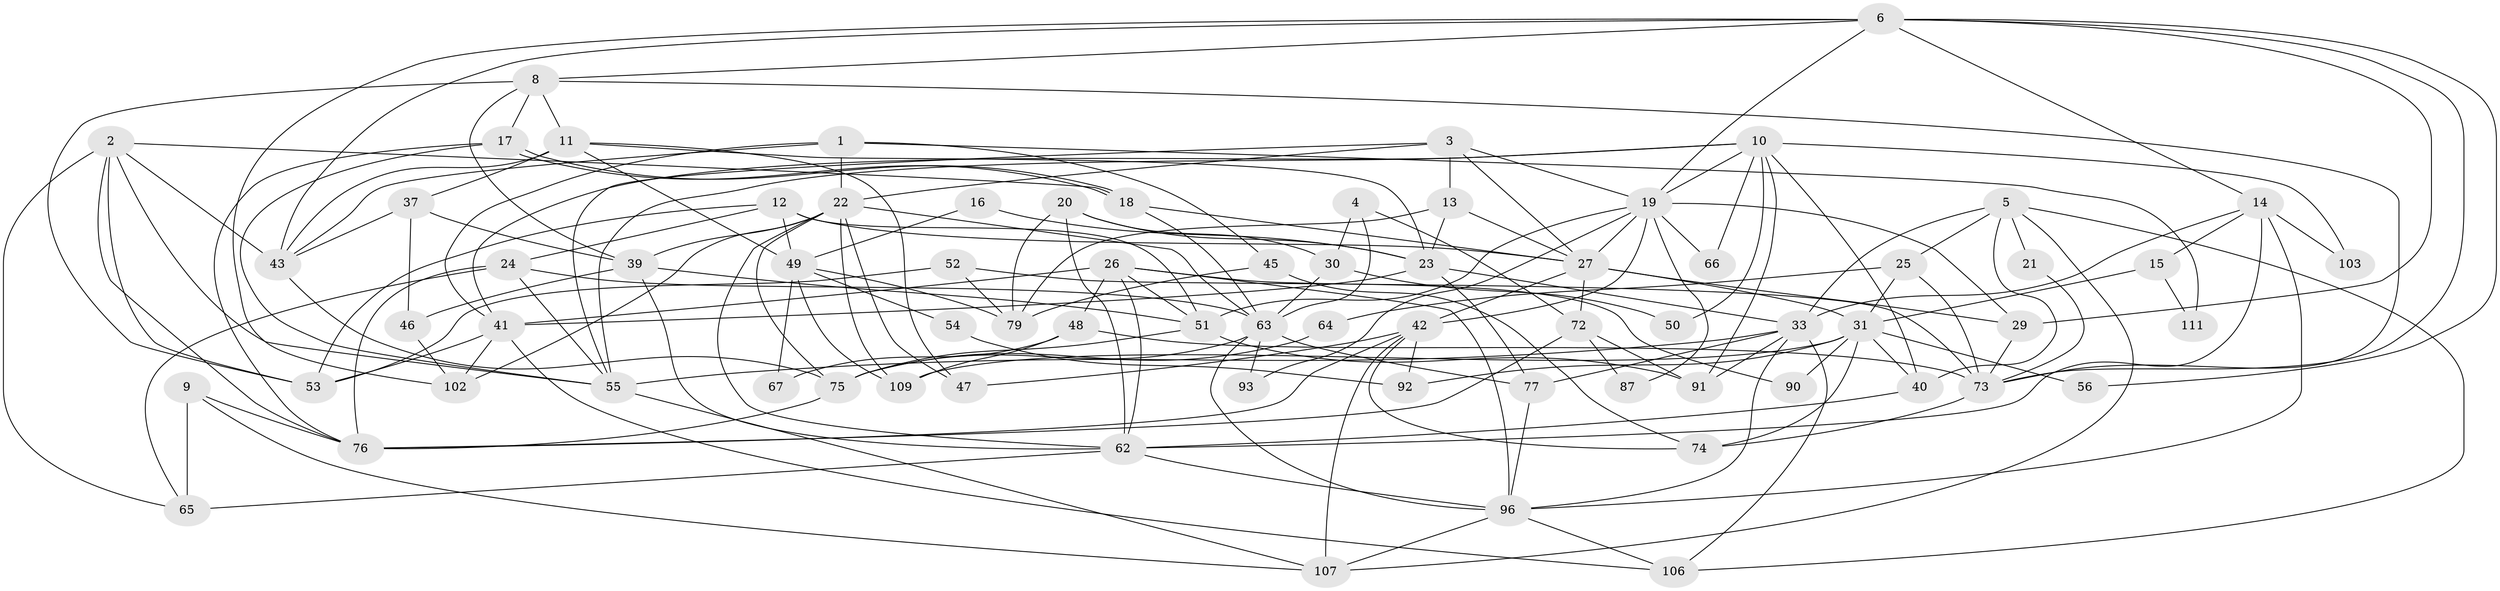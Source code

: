 // original degree distribution, {5: 0.2072072072072072, 4: 0.25225225225225223, 3: 0.16216216216216217, 6: 0.10810810810810811, 2: 0.21621621621621623, 8: 0.009009009009009009, 7: 0.04504504504504504}
// Generated by graph-tools (version 1.1) at 2025/41/03/06/25 10:41:54]
// undirected, 73 vertices, 178 edges
graph export_dot {
graph [start="1"]
  node [color=gray90,style=filled];
  1;
  2 [super="+7"];
  3 [super="+34"];
  4 [super="+36"];
  5 [super="+59"];
  6 [super="+98"];
  8 [super="+28"];
  9;
  10 [super="+80"];
  11 [super="+38"];
  12 [super="+44"];
  13 [super="+70"];
  14 [super="+105"];
  15;
  16;
  17;
  18 [super="+82"];
  19 [super="+32"];
  20;
  21;
  22 [super="+35"];
  23 [super="+78"];
  24 [super="+84"];
  25 [super="+60"];
  26 [super="+68"];
  27 [super="+100"];
  29;
  30;
  31 [super="+57"];
  33 [super="+108"];
  37;
  39 [super="+61"];
  40;
  41 [super="+85"];
  42 [super="+88"];
  43 [super="+71"];
  45;
  46 [super="+58"];
  47;
  48;
  49;
  50;
  51 [super="+97"];
  52 [super="+69"];
  53;
  54;
  55 [super="+86"];
  56;
  62 [super="+89"];
  63 [super="+110"];
  64;
  65 [super="+94"];
  66;
  67;
  72;
  73 [super="+101"];
  74 [super="+83"];
  75 [super="+95"];
  76 [super="+81"];
  77 [super="+104"];
  79;
  87;
  90;
  91;
  92;
  93;
  96 [super="+99"];
  102;
  103;
  106;
  107;
  109;
  111;
  1 -- 43;
  1 -- 45;
  1 -- 22;
  1 -- 41;
  1 -- 111;
  2 -- 18;
  2 -- 55;
  2 -- 76;
  2 -- 65;
  2 -- 43;
  2 -- 53;
  3 -- 55;
  3 -- 13;
  3 -- 27;
  3 -- 19;
  3 -- 22;
  4 -- 72;
  4 -- 63;
  4 -- 30;
  5 -- 106;
  5 -- 21;
  5 -- 25;
  5 -- 40;
  5 -- 107;
  5 -- 33;
  6 -- 29;
  6 -- 19;
  6 -- 102;
  6 -- 8;
  6 -- 73;
  6 -- 56;
  6 -- 43;
  6 -- 14;
  8 -- 53;
  8 -- 11;
  8 -- 17;
  8 -- 39;
  8 -- 73;
  9 -- 107;
  9 -- 65;
  9 -- 76;
  10 -- 91 [weight=2];
  10 -- 41;
  10 -- 103;
  10 -- 66;
  10 -- 50;
  10 -- 19;
  10 -- 55;
  10 -- 40;
  11 -- 49;
  11 -- 23;
  11 -- 43;
  11 -- 37;
  11 -- 47;
  12 -- 53;
  12 -- 51;
  12 -- 27;
  12 -- 24;
  12 -- 49;
  13 -- 27;
  13 -- 79;
  13 -- 23;
  14 -- 33;
  14 -- 62;
  14 -- 96;
  14 -- 103;
  14 -- 15;
  15 -- 31;
  15 -- 111;
  16 -- 49;
  16 -- 23;
  17 -- 18;
  17 -- 18;
  17 -- 76;
  17 -- 55;
  18 -- 63;
  18 -- 27;
  19 -- 29;
  19 -- 93;
  19 -- 27;
  19 -- 66;
  19 -- 51;
  19 -- 87;
  19 -- 42;
  20 -- 23;
  20 -- 30;
  20 -- 79;
  20 -- 62;
  21 -- 73;
  22 -- 39;
  22 -- 63;
  22 -- 47;
  22 -- 102;
  22 -- 109;
  22 -- 62;
  22 -- 75;
  23 -- 33;
  23 -- 77;
  23 -- 41;
  24 -- 55;
  24 -- 65;
  24 -- 76;
  24 -- 63;
  25 -- 64;
  25 -- 31;
  25 -- 73;
  26 -- 90;
  26 -- 48;
  26 -- 96;
  26 -- 41 [weight=2];
  26 -- 51;
  26 -- 62;
  27 -- 29;
  27 -- 72;
  27 -- 31;
  27 -- 42;
  29 -- 73;
  30 -- 50;
  30 -- 63;
  31 -- 109;
  31 -- 56;
  31 -- 90;
  31 -- 92;
  31 -- 40;
  31 -- 74;
  33 -- 106;
  33 -- 55;
  33 -- 91;
  33 -- 77;
  33 -- 96;
  37 -- 39;
  37 -- 43;
  37 -- 46;
  39 -- 46;
  39 -- 51;
  39 -- 62;
  40 -- 62;
  41 -- 53;
  41 -- 106;
  41 -- 102;
  42 -- 107;
  42 -- 92;
  42 -- 74;
  42 -- 76;
  42 -- 47;
  43 -- 75;
  45 -- 79;
  45 -- 74;
  46 -- 102;
  48 -- 109;
  48 -- 67;
  48 -- 73;
  49 -- 79;
  49 -- 54;
  49 -- 67;
  49 -- 109;
  51 -- 91;
  51 -- 75;
  52 -- 53;
  52 -- 73;
  52 -- 79;
  54 -- 92;
  55 -- 107;
  62 -- 65 [weight=2];
  62 -- 96;
  63 -- 93;
  63 -- 77 [weight=2];
  63 -- 75;
  63 -- 96;
  64 -- 75;
  72 -- 91;
  72 -- 76;
  72 -- 87;
  73 -- 74 [weight=2];
  75 -- 76;
  77 -- 96;
  96 -- 106;
  96 -- 107;
}
